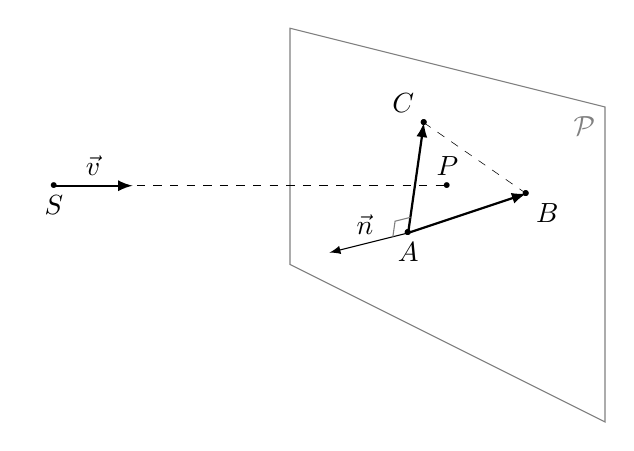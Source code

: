 \begin{tikzpicture}[scale=1]
\tikzset{
line/.style = {
shorten <=-0mm, shorten >=-0mm
},
vector/.style = {
thick,-latex
},
dot/.style = {
insert path={
  node[scale=2]{.}
}
},
perp/.style = {draw,angle eccentricity=.5, angle radius=2mm},
}

% le plan
\draw[gray]
  (0,0) coordinate (P1)
  -- ++(0,3) coordinate (P2)
  -- ++(4,-1) coordinate (P3)
  -- ++(0,-4) coordinate (P4)
  -- cycle
  (P3) node[below left]{$\mathcal{P}$}
;
%les points A,B,C
\path
  (1.5,.4) coordinate[label={center,scale=2:.}] (A)
  +(.2,1.4) coordinate[label={center,scale=2:.}] (B)
  +(1.5,.5) coordinate[label={center,scale=2:.}] (C)
;
\draw
  (B) edge[very thin, dashed] (C)
  (A) edge[vector] (B)
  (A) edge[vector] (C)
;
% le vecteur normal
\path
  (A) coordinate (N)
  +(-1,-.25) coordinate (Na)
  (B) coordinate (Nn)
  (N) edge[-latex] node[above, pos=.55]{$\vec{n}$} (Na)
  pic[perp,gray]{right angle=Nn--N--Na}
;
% le rayon
\path
  (-3,1) coordinate (S)
  (2,1) coordinate (P)
  ($(S)!1cm!(P)$) coordinate (v)
;
\draw
  (S) edge[line, dashed] (P)
;
\draw
  (S) edge[vector] node[above, sloped]{$\vec{v}$} (v)
;
\path
  (S) [dot] node[below]{$S$}
  (P) [dot] node[above]{$P$}
  (A) [dot] node[below]{$A$}
  (B) [dot] node[above left]{$C$}
  (C) [dot] node[below right]{$B$}
;
\end{tikzpicture}
